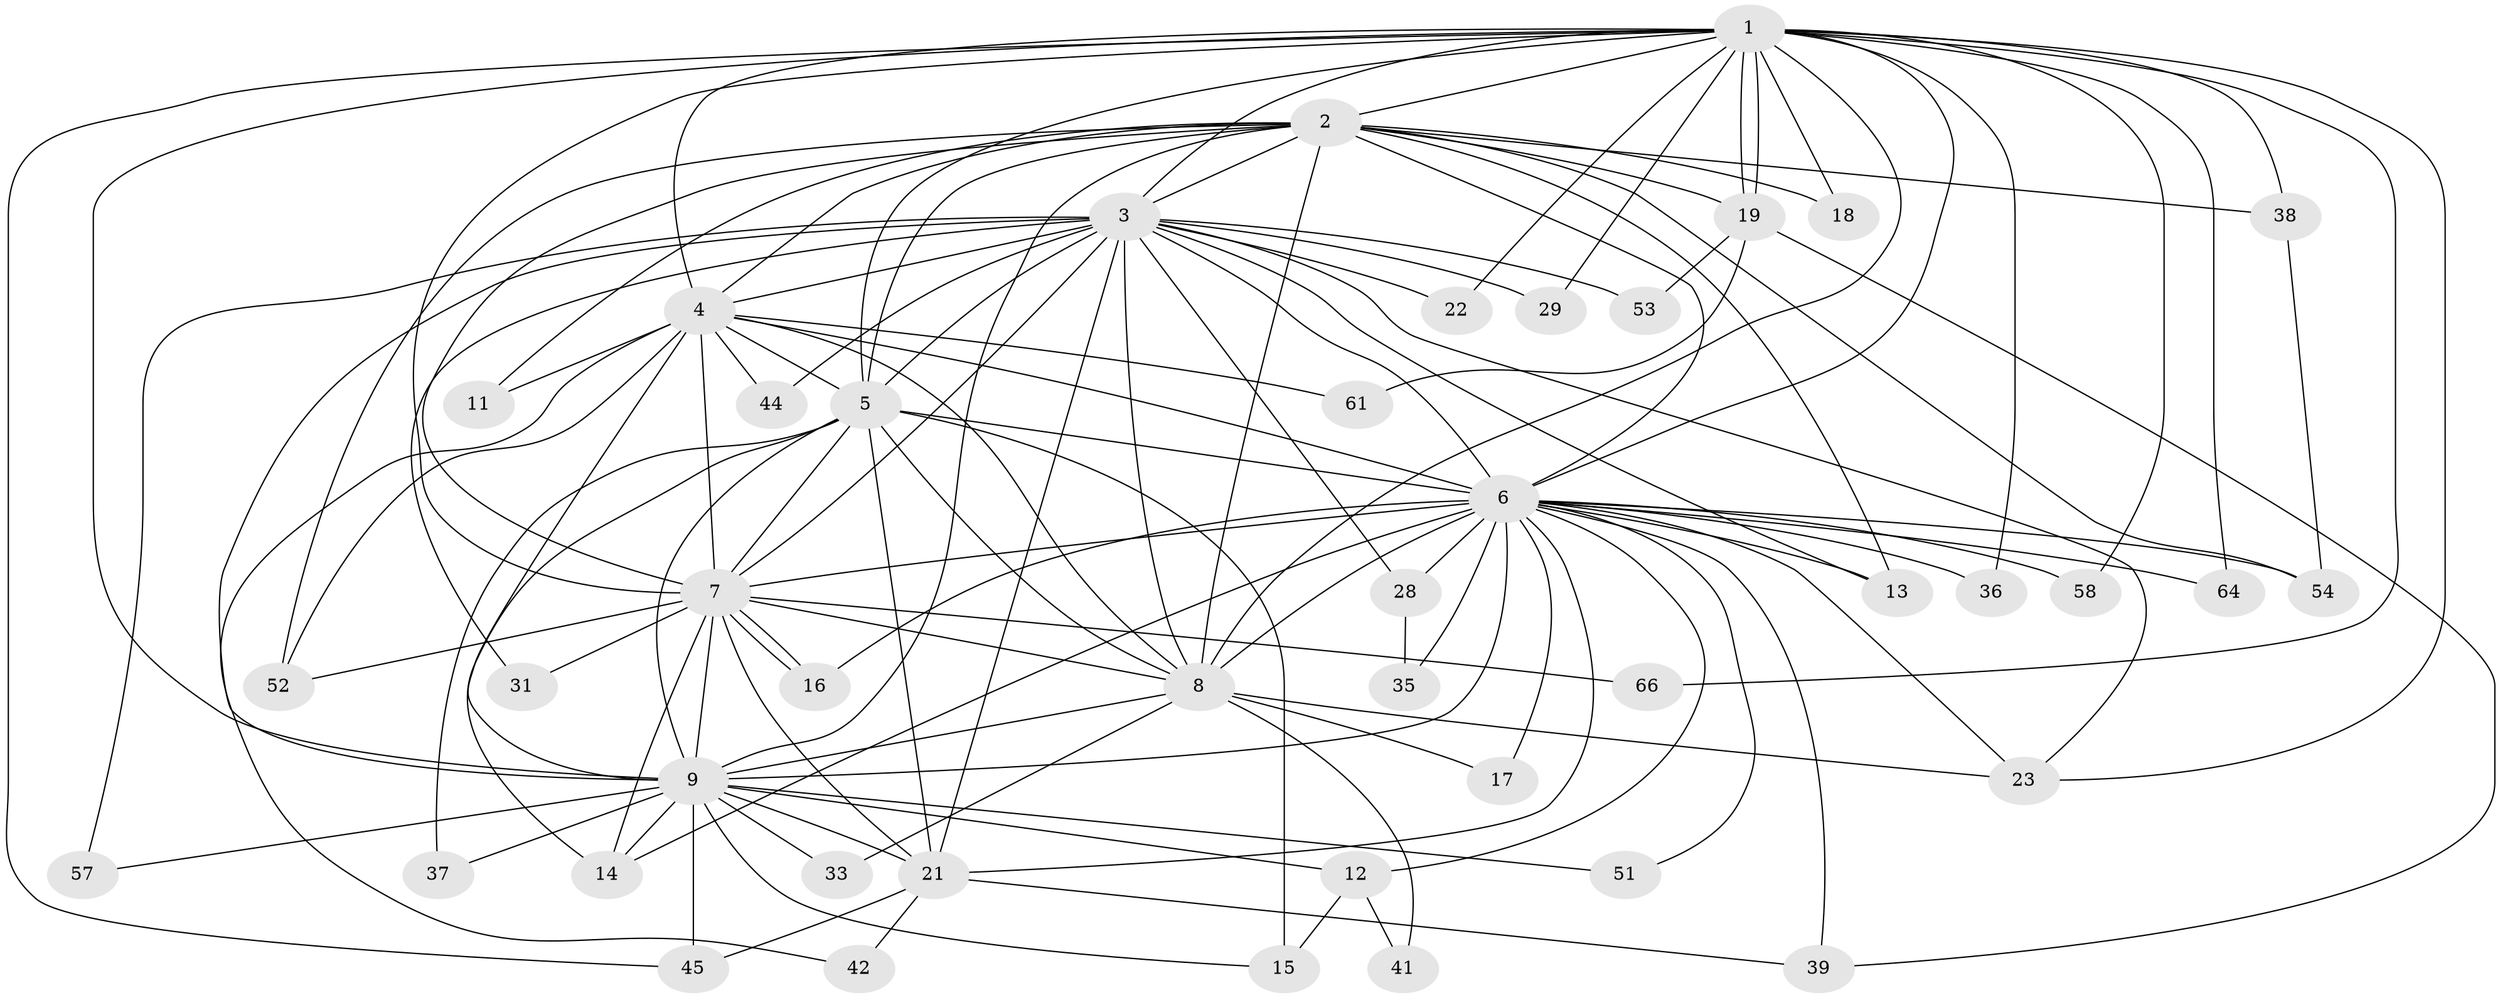 // original degree distribution, {23: 0.0136986301369863, 16: 0.0410958904109589, 19: 0.0136986301369863, 18: 0.0136986301369863, 14: 0.0136986301369863, 21: 0.0136986301369863, 17: 0.0136986301369863, 22: 0.0136986301369863, 2: 0.547945205479452, 4: 0.0547945205479452, 3: 0.2191780821917808, 6: 0.0136986301369863, 5: 0.0273972602739726}
// Generated by graph-tools (version 1.1) at 2025/17/03/04/25 18:17:22]
// undirected, 43 vertices, 119 edges
graph export_dot {
graph [start="1"]
  node [color=gray90,style=filled];
  1;
  2;
  3;
  4 [super="+40"];
  5 [super="+30"];
  6 [super="+20+25+10+50"];
  7 [super="+32"];
  8 [super="+43+26"];
  9 [super="+27+69"];
  11;
  12;
  13 [super="+49"];
  14 [super="+73+48"];
  15 [super="+60"];
  16;
  17;
  18;
  19 [super="+65"];
  21 [super="+24+67"];
  22;
  23 [super="+47"];
  28;
  29;
  31;
  33;
  35;
  36;
  37;
  38;
  39;
  41;
  42;
  44;
  45 [super="+63"];
  51;
  52;
  53;
  54 [super="+68"];
  57;
  58 [super="+59"];
  61;
  64;
  66;
  1 -- 2;
  1 -- 3;
  1 -- 4;
  1 -- 5;
  1 -- 6 [weight=2];
  1 -- 7 [weight=2];
  1 -- 8;
  1 -- 9;
  1 -- 18;
  1 -- 19;
  1 -- 19;
  1 -- 22;
  1 -- 23;
  1 -- 29;
  1 -- 36;
  1 -- 38;
  1 -- 58 [weight=2];
  1 -- 64;
  1 -- 66;
  1 -- 45;
  2 -- 3;
  2 -- 4;
  2 -- 5;
  2 -- 6 [weight=2];
  2 -- 7;
  2 -- 8;
  2 -- 9;
  2 -- 11;
  2 -- 13;
  2 -- 18;
  2 -- 38;
  2 -- 52;
  2 -- 54;
  2 -- 19;
  3 -- 4;
  3 -- 5;
  3 -- 6 [weight=2];
  3 -- 7;
  3 -- 8;
  3 -- 9;
  3 -- 13;
  3 -- 21;
  3 -- 22;
  3 -- 23;
  3 -- 28;
  3 -- 29;
  3 -- 31;
  3 -- 44;
  3 -- 53;
  3 -- 57;
  4 -- 5 [weight=2];
  4 -- 6 [weight=4];
  4 -- 7 [weight=2];
  4 -- 8;
  4 -- 9 [weight=3];
  4 -- 11;
  4 -- 42;
  4 -- 44;
  4 -- 61;
  4 -- 52;
  5 -- 6 [weight=2];
  5 -- 7;
  5 -- 8;
  5 -- 9;
  5 -- 15;
  5 -- 37;
  5 -- 14;
  5 -- 21;
  6 -- 7 [weight=2];
  6 -- 8 [weight=4];
  6 -- 9 [weight=3];
  6 -- 14;
  6 -- 17;
  6 -- 28;
  6 -- 35;
  6 -- 58;
  6 -- 64;
  6 -- 39;
  6 -- 54;
  6 -- 21;
  6 -- 13;
  6 -- 36;
  6 -- 12;
  6 -- 16;
  6 -- 51;
  6 -- 23;
  7 -- 8;
  7 -- 9 [weight=2];
  7 -- 14;
  7 -- 16;
  7 -- 16;
  7 -- 31;
  7 -- 52;
  7 -- 66;
  7 -- 21;
  8 -- 9;
  8 -- 17;
  8 -- 33 [weight=2];
  8 -- 41;
  8 -- 23;
  9 -- 12;
  9 -- 15;
  9 -- 21;
  9 -- 33;
  9 -- 37;
  9 -- 45;
  9 -- 51;
  9 -- 57;
  9 -- 14;
  12 -- 41;
  12 -- 15;
  19 -- 39;
  19 -- 53;
  19 -- 61;
  21 -- 45;
  21 -- 42;
  21 -- 39;
  28 -- 35;
  38 -- 54;
}
